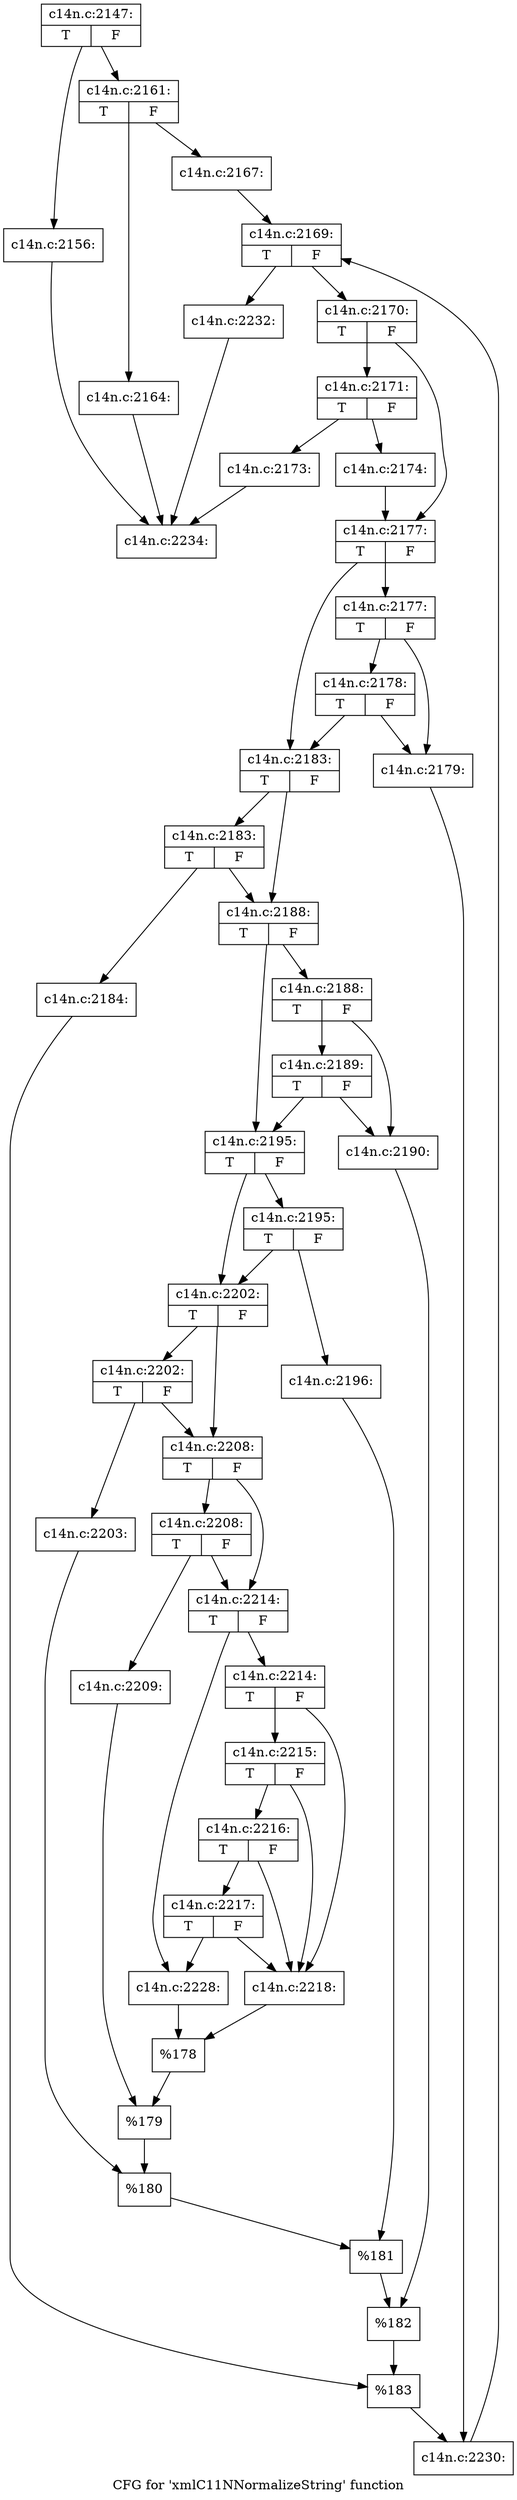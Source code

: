 digraph "CFG for 'xmlC11NNormalizeString' function" {
	label="CFG for 'xmlC11NNormalizeString' function";

	Node0x4b6b9f0 [shape=record,label="{c14n.c:2147:|{<s0>T|<s1>F}}"];
	Node0x4b6b9f0 -> Node0x4b6d1f0;
	Node0x4b6b9f0 -> Node0x4b6d240;
	Node0x4b6d1f0 [shape=record,label="{c14n.c:2156:}"];
	Node0x4b6d1f0 -> Node0x4acaf30;
	Node0x4b6d240 [shape=record,label="{c14n.c:2161:|{<s0>T|<s1>F}}"];
	Node0x4b6d240 -> Node0x4b6dce0;
	Node0x4b6d240 -> Node0x4b6dd30;
	Node0x4b6dce0 [shape=record,label="{c14n.c:2164:}"];
	Node0x4b6dce0 -> Node0x4acaf30;
	Node0x4b6dd30 [shape=record,label="{c14n.c:2167:}"];
	Node0x4b6dd30 -> Node0x4b6e5e0;
	Node0x4b6e5e0 [shape=record,label="{c14n.c:2169:|{<s0>T|<s1>F}}"];
	Node0x4b6e5e0 -> Node0x4b6ea90;
	Node0x4b6e5e0 -> Node0x4b6e800;
	Node0x4b6ea90 [shape=record,label="{c14n.c:2170:|{<s0>T|<s1>F}}"];
	Node0x4b6ea90 -> Node0x4b6ec80;
	Node0x4b6ea90 -> Node0x4b6ecd0;
	Node0x4b6ec80 [shape=record,label="{c14n.c:2171:|{<s0>T|<s1>F}}"];
	Node0x4b6ec80 -> Node0x4b6fe80;
	Node0x4b6ec80 -> Node0x4b6fed0;
	Node0x4b6fe80 [shape=record,label="{c14n.c:2173:}"];
	Node0x4b6fe80 -> Node0x4acaf30;
	Node0x4b6fed0 [shape=record,label="{c14n.c:2174:}"];
	Node0x4b6fed0 -> Node0x4b6ecd0;
	Node0x4b6ecd0 [shape=record,label="{c14n.c:2177:|{<s0>T|<s1>F}}"];
	Node0x4b6ecd0 -> Node0x4b70dd0;
	Node0x4b6ecd0 -> Node0x4b70d80;
	Node0x4b70dd0 [shape=record,label="{c14n.c:2177:|{<s0>T|<s1>F}}"];
	Node0x4b70dd0 -> Node0x4b70ce0;
	Node0x4b70dd0 -> Node0x4b711e0;
	Node0x4b711e0 [shape=record,label="{c14n.c:2178:|{<s0>T|<s1>F}}"];
	Node0x4b711e0 -> Node0x4b70ce0;
	Node0x4b711e0 -> Node0x4b70d80;
	Node0x4b70ce0 [shape=record,label="{c14n.c:2179:}"];
	Node0x4b70ce0 -> Node0x4b70d30;
	Node0x4b70d80 [shape=record,label="{c14n.c:2183:|{<s0>T|<s1>F}}"];
	Node0x4b70d80 -> Node0x4a531d0;
	Node0x4b70d80 -> Node0x4a53180;
	Node0x4a531d0 [shape=record,label="{c14n.c:2183:|{<s0>T|<s1>F}}"];
	Node0x4a531d0 -> Node0x4a530e0;
	Node0x4a531d0 -> Node0x4a53180;
	Node0x4a530e0 [shape=record,label="{c14n.c:2184:}"];
	Node0x4a530e0 -> Node0x4a53130;
	Node0x4a53180 [shape=record,label="{c14n.c:2188:|{<s0>T|<s1>F}}"];
	Node0x4a53180 -> Node0x4b740d0;
	Node0x4a53180 -> Node0x4b74080;
	Node0x4b740d0 [shape=record,label="{c14n.c:2188:|{<s0>T|<s1>F}}"];
	Node0x4b740d0 -> Node0x4b73fe0;
	Node0x4b740d0 -> Node0x4b744a0;
	Node0x4b744a0 [shape=record,label="{c14n.c:2189:|{<s0>T|<s1>F}}"];
	Node0x4b744a0 -> Node0x4b73fe0;
	Node0x4b744a0 -> Node0x4b74080;
	Node0x4b73fe0 [shape=record,label="{c14n.c:2190:}"];
	Node0x4b73fe0 -> Node0x4b74030;
	Node0x4b74080 [shape=record,label="{c14n.c:2195:|{<s0>T|<s1>F}}"];
	Node0x4b74080 -> Node0x4b75b60;
	Node0x4b74080 -> Node0x4b75b10;
	Node0x4b75b60 [shape=record,label="{c14n.c:2195:|{<s0>T|<s1>F}}"];
	Node0x4b75b60 -> Node0x4b75a70;
	Node0x4b75b60 -> Node0x4b75b10;
	Node0x4b75a70 [shape=record,label="{c14n.c:2196:}"];
	Node0x4b75a70 -> Node0x4b75ac0;
	Node0x4b75b10 [shape=record,label="{c14n.c:2202:|{<s0>T|<s1>F}}"];
	Node0x4b75b10 -> Node0x4b77690;
	Node0x4b75b10 -> Node0x4b77640;
	Node0x4b77690 [shape=record,label="{c14n.c:2202:|{<s0>T|<s1>F}}"];
	Node0x4b77690 -> Node0x4b775a0;
	Node0x4b77690 -> Node0x4b77640;
	Node0x4b775a0 [shape=record,label="{c14n.c:2203:}"];
	Node0x4b775a0 -> Node0x4b775f0;
	Node0x4b77640 [shape=record,label="{c14n.c:2208:|{<s0>T|<s1>F}}"];
	Node0x4b77640 -> Node0x4b78ea0;
	Node0x4b77640 -> Node0x4b78e50;
	Node0x4b78ea0 [shape=record,label="{c14n.c:2208:|{<s0>T|<s1>F}}"];
	Node0x4b78ea0 -> Node0x4b78db0;
	Node0x4b78ea0 -> Node0x4b78e50;
	Node0x4b78db0 [shape=record,label="{c14n.c:2209:}"];
	Node0x4b78db0 -> Node0x4b78e00;
	Node0x4b78e50 [shape=record,label="{c14n.c:2214:|{<s0>T|<s1>F}}"];
	Node0x4b78e50 -> Node0x4b7a5b0;
	Node0x4b78e50 -> Node0x4b7a560;
	Node0x4b7a5b0 [shape=record,label="{c14n.c:2214:|{<s0>T|<s1>F}}"];
	Node0x4b7a5b0 -> Node0x4b7a4c0;
	Node0x4b7a5b0 -> Node0x4b7aa80;
	Node0x4b7aa80 [shape=record,label="{c14n.c:2215:|{<s0>T|<s1>F}}"];
	Node0x4b7aa80 -> Node0x4b7a4c0;
	Node0x4b7aa80 -> Node0x4b7aa00;
	Node0x4b7aa00 [shape=record,label="{c14n.c:2216:|{<s0>T|<s1>F}}"];
	Node0x4b7aa00 -> Node0x4b7a4c0;
	Node0x4b7aa00 -> Node0x4b7a980;
	Node0x4b7a980 [shape=record,label="{c14n.c:2217:|{<s0>T|<s1>F}}"];
	Node0x4b7a980 -> Node0x4b7a4c0;
	Node0x4b7a980 -> Node0x4b7a560;
	Node0x4b7a4c0 [shape=record,label="{c14n.c:2218:}"];
	Node0x4b7a4c0 -> Node0x4b7a510;
	Node0x4b7a560 [shape=record,label="{c14n.c:2228:}"];
	Node0x4b7a560 -> Node0x4b7a510;
	Node0x4b7a510 [shape=record,label="{%178}"];
	Node0x4b7a510 -> Node0x4b78e00;
	Node0x4b78e00 [shape=record,label="{%179}"];
	Node0x4b78e00 -> Node0x4b775f0;
	Node0x4b775f0 [shape=record,label="{%180}"];
	Node0x4b775f0 -> Node0x4b75ac0;
	Node0x4b75ac0 [shape=record,label="{%181}"];
	Node0x4b75ac0 -> Node0x4b74030;
	Node0x4b74030 [shape=record,label="{%182}"];
	Node0x4b74030 -> Node0x4a53130;
	Node0x4a53130 [shape=record,label="{%183}"];
	Node0x4a53130 -> Node0x4b70d30;
	Node0x4b70d30 [shape=record,label="{c14n.c:2230:}"];
	Node0x4b70d30 -> Node0x4b6e5e0;
	Node0x4b6e800 [shape=record,label="{c14n.c:2232:}"];
	Node0x4b6e800 -> Node0x4acaf30;
	Node0x4acaf30 [shape=record,label="{c14n.c:2234:}"];
}
